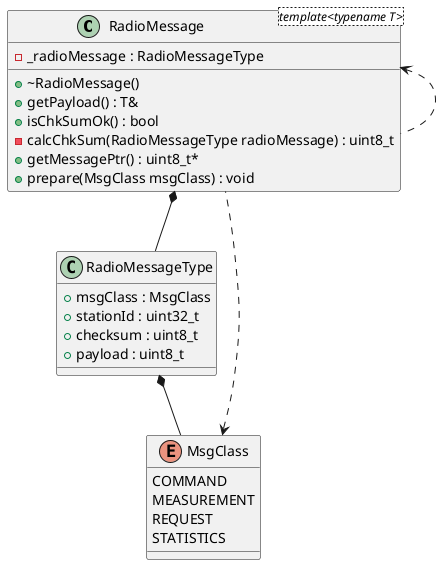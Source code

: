 @startuml





/' Objects '/

class RadioMessage <template<typename T>> {
	+~RadioMessage()
	-_radioMessage : RadioMessageType
	+getPayload() : T&
	+isChkSumOk() : bool
	-calcChkSum(RadioMessageType radioMessage) : uint8_t
	+getMessagePtr() : uint8_t*
	+prepare(MsgClass msgClass) : void
}


enum MsgClass {
	COMMAND
	MEASUREMENT
	REQUEST
	STATISTICS
}


class RadioMessageType {
	+msgClass : MsgClass
	+stationId : uint32_t
	+checksum : uint8_t
	+payload : uint8_t
}





/' Inheritance relationships '/




/' Aggregation relationships '/

.RadioMessage *-- .RadioMessageType


.RadioMessageType *-- .MsgClass






/' Dependency relationships '/

.MsgClass <.. .RadioMessage


.RadioMessage <.. .RadioMessage






/' Nested objects '/



@enduml
